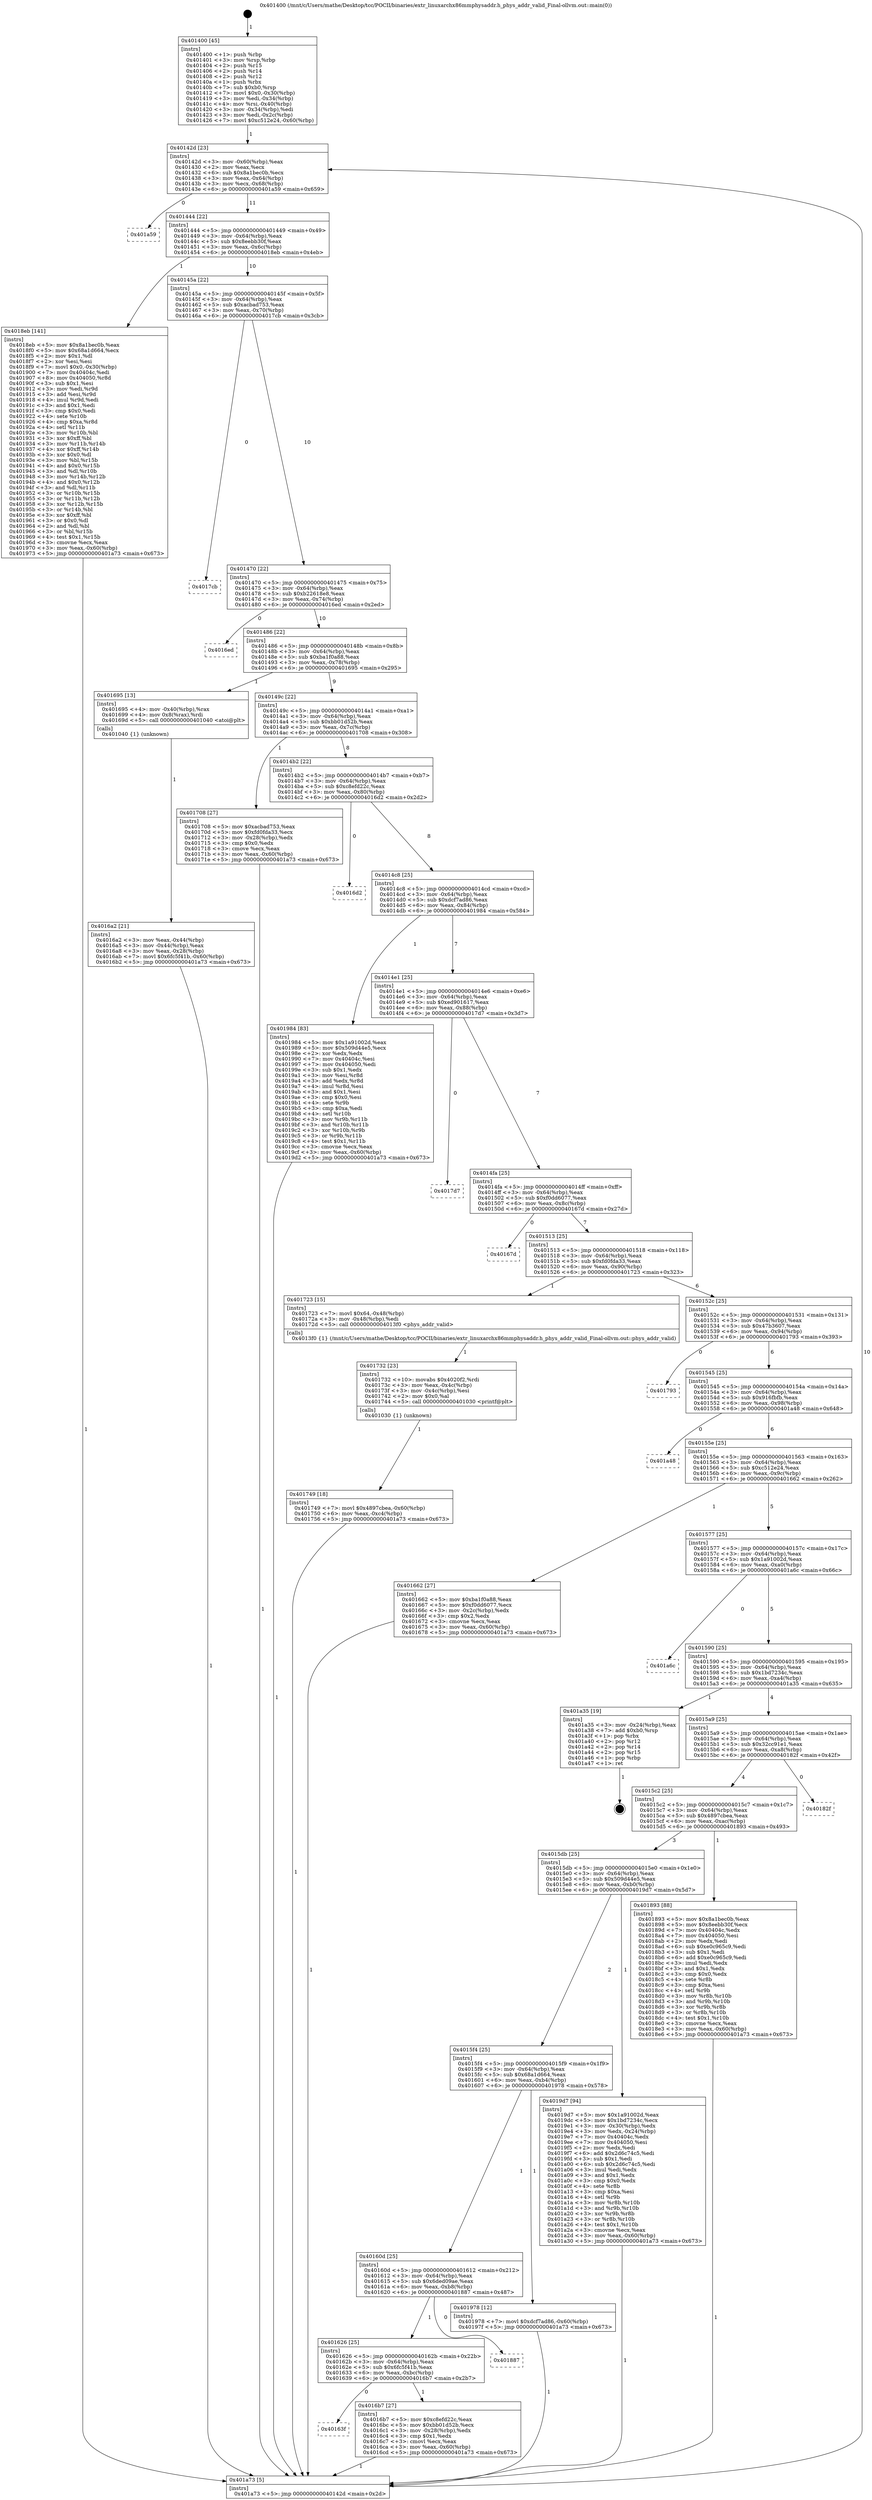 digraph "0x401400" {
  label = "0x401400 (/mnt/c/Users/mathe/Desktop/tcc/POCII/binaries/extr_linuxarchx86mmphysaddr.h_phys_addr_valid_Final-ollvm.out::main(0))"
  labelloc = "t"
  node[shape=record]

  Entry [label="",width=0.3,height=0.3,shape=circle,fillcolor=black,style=filled]
  "0x40142d" [label="{
     0x40142d [23]\l
     | [instrs]\l
     &nbsp;&nbsp;0x40142d \<+3\>: mov -0x60(%rbp),%eax\l
     &nbsp;&nbsp;0x401430 \<+2\>: mov %eax,%ecx\l
     &nbsp;&nbsp;0x401432 \<+6\>: sub $0x8a1bec0b,%ecx\l
     &nbsp;&nbsp;0x401438 \<+3\>: mov %eax,-0x64(%rbp)\l
     &nbsp;&nbsp;0x40143b \<+3\>: mov %ecx,-0x68(%rbp)\l
     &nbsp;&nbsp;0x40143e \<+6\>: je 0000000000401a59 \<main+0x659\>\l
  }"]
  "0x401a59" [label="{
     0x401a59\l
  }", style=dashed]
  "0x401444" [label="{
     0x401444 [22]\l
     | [instrs]\l
     &nbsp;&nbsp;0x401444 \<+5\>: jmp 0000000000401449 \<main+0x49\>\l
     &nbsp;&nbsp;0x401449 \<+3\>: mov -0x64(%rbp),%eax\l
     &nbsp;&nbsp;0x40144c \<+5\>: sub $0x8eebb30f,%eax\l
     &nbsp;&nbsp;0x401451 \<+3\>: mov %eax,-0x6c(%rbp)\l
     &nbsp;&nbsp;0x401454 \<+6\>: je 00000000004018eb \<main+0x4eb\>\l
  }"]
  Exit [label="",width=0.3,height=0.3,shape=circle,fillcolor=black,style=filled,peripheries=2]
  "0x4018eb" [label="{
     0x4018eb [141]\l
     | [instrs]\l
     &nbsp;&nbsp;0x4018eb \<+5\>: mov $0x8a1bec0b,%eax\l
     &nbsp;&nbsp;0x4018f0 \<+5\>: mov $0x68a1d664,%ecx\l
     &nbsp;&nbsp;0x4018f5 \<+2\>: mov $0x1,%dl\l
     &nbsp;&nbsp;0x4018f7 \<+2\>: xor %esi,%esi\l
     &nbsp;&nbsp;0x4018f9 \<+7\>: movl $0x0,-0x30(%rbp)\l
     &nbsp;&nbsp;0x401900 \<+7\>: mov 0x40404c,%edi\l
     &nbsp;&nbsp;0x401907 \<+8\>: mov 0x404050,%r8d\l
     &nbsp;&nbsp;0x40190f \<+3\>: sub $0x1,%esi\l
     &nbsp;&nbsp;0x401912 \<+3\>: mov %edi,%r9d\l
     &nbsp;&nbsp;0x401915 \<+3\>: add %esi,%r9d\l
     &nbsp;&nbsp;0x401918 \<+4\>: imul %r9d,%edi\l
     &nbsp;&nbsp;0x40191c \<+3\>: and $0x1,%edi\l
     &nbsp;&nbsp;0x40191f \<+3\>: cmp $0x0,%edi\l
     &nbsp;&nbsp;0x401922 \<+4\>: sete %r10b\l
     &nbsp;&nbsp;0x401926 \<+4\>: cmp $0xa,%r8d\l
     &nbsp;&nbsp;0x40192a \<+4\>: setl %r11b\l
     &nbsp;&nbsp;0x40192e \<+3\>: mov %r10b,%bl\l
     &nbsp;&nbsp;0x401931 \<+3\>: xor $0xff,%bl\l
     &nbsp;&nbsp;0x401934 \<+3\>: mov %r11b,%r14b\l
     &nbsp;&nbsp;0x401937 \<+4\>: xor $0xff,%r14b\l
     &nbsp;&nbsp;0x40193b \<+3\>: xor $0x0,%dl\l
     &nbsp;&nbsp;0x40193e \<+3\>: mov %bl,%r15b\l
     &nbsp;&nbsp;0x401941 \<+4\>: and $0x0,%r15b\l
     &nbsp;&nbsp;0x401945 \<+3\>: and %dl,%r10b\l
     &nbsp;&nbsp;0x401948 \<+3\>: mov %r14b,%r12b\l
     &nbsp;&nbsp;0x40194b \<+4\>: and $0x0,%r12b\l
     &nbsp;&nbsp;0x40194f \<+3\>: and %dl,%r11b\l
     &nbsp;&nbsp;0x401952 \<+3\>: or %r10b,%r15b\l
     &nbsp;&nbsp;0x401955 \<+3\>: or %r11b,%r12b\l
     &nbsp;&nbsp;0x401958 \<+3\>: xor %r12b,%r15b\l
     &nbsp;&nbsp;0x40195b \<+3\>: or %r14b,%bl\l
     &nbsp;&nbsp;0x40195e \<+3\>: xor $0xff,%bl\l
     &nbsp;&nbsp;0x401961 \<+3\>: or $0x0,%dl\l
     &nbsp;&nbsp;0x401964 \<+2\>: and %dl,%bl\l
     &nbsp;&nbsp;0x401966 \<+3\>: or %bl,%r15b\l
     &nbsp;&nbsp;0x401969 \<+4\>: test $0x1,%r15b\l
     &nbsp;&nbsp;0x40196d \<+3\>: cmovne %ecx,%eax\l
     &nbsp;&nbsp;0x401970 \<+3\>: mov %eax,-0x60(%rbp)\l
     &nbsp;&nbsp;0x401973 \<+5\>: jmp 0000000000401a73 \<main+0x673\>\l
  }"]
  "0x40145a" [label="{
     0x40145a [22]\l
     | [instrs]\l
     &nbsp;&nbsp;0x40145a \<+5\>: jmp 000000000040145f \<main+0x5f\>\l
     &nbsp;&nbsp;0x40145f \<+3\>: mov -0x64(%rbp),%eax\l
     &nbsp;&nbsp;0x401462 \<+5\>: sub $0xacbad753,%eax\l
     &nbsp;&nbsp;0x401467 \<+3\>: mov %eax,-0x70(%rbp)\l
     &nbsp;&nbsp;0x40146a \<+6\>: je 00000000004017cb \<main+0x3cb\>\l
  }"]
  "0x401749" [label="{
     0x401749 [18]\l
     | [instrs]\l
     &nbsp;&nbsp;0x401749 \<+7\>: movl $0x4897cbea,-0x60(%rbp)\l
     &nbsp;&nbsp;0x401750 \<+6\>: mov %eax,-0xc4(%rbp)\l
     &nbsp;&nbsp;0x401756 \<+5\>: jmp 0000000000401a73 \<main+0x673\>\l
  }"]
  "0x4017cb" [label="{
     0x4017cb\l
  }", style=dashed]
  "0x401470" [label="{
     0x401470 [22]\l
     | [instrs]\l
     &nbsp;&nbsp;0x401470 \<+5\>: jmp 0000000000401475 \<main+0x75\>\l
     &nbsp;&nbsp;0x401475 \<+3\>: mov -0x64(%rbp),%eax\l
     &nbsp;&nbsp;0x401478 \<+5\>: sub $0xb22618e8,%eax\l
     &nbsp;&nbsp;0x40147d \<+3\>: mov %eax,-0x74(%rbp)\l
     &nbsp;&nbsp;0x401480 \<+6\>: je 00000000004016ed \<main+0x2ed\>\l
  }"]
  "0x401732" [label="{
     0x401732 [23]\l
     | [instrs]\l
     &nbsp;&nbsp;0x401732 \<+10\>: movabs $0x4020f2,%rdi\l
     &nbsp;&nbsp;0x40173c \<+3\>: mov %eax,-0x4c(%rbp)\l
     &nbsp;&nbsp;0x40173f \<+3\>: mov -0x4c(%rbp),%esi\l
     &nbsp;&nbsp;0x401742 \<+2\>: mov $0x0,%al\l
     &nbsp;&nbsp;0x401744 \<+5\>: call 0000000000401030 \<printf@plt\>\l
     | [calls]\l
     &nbsp;&nbsp;0x401030 \{1\} (unknown)\l
  }"]
  "0x4016ed" [label="{
     0x4016ed\l
  }", style=dashed]
  "0x401486" [label="{
     0x401486 [22]\l
     | [instrs]\l
     &nbsp;&nbsp;0x401486 \<+5\>: jmp 000000000040148b \<main+0x8b\>\l
     &nbsp;&nbsp;0x40148b \<+3\>: mov -0x64(%rbp),%eax\l
     &nbsp;&nbsp;0x40148e \<+5\>: sub $0xba1f0a88,%eax\l
     &nbsp;&nbsp;0x401493 \<+3\>: mov %eax,-0x78(%rbp)\l
     &nbsp;&nbsp;0x401496 \<+6\>: je 0000000000401695 \<main+0x295\>\l
  }"]
  "0x40163f" [label="{
     0x40163f\l
  }", style=dashed]
  "0x401695" [label="{
     0x401695 [13]\l
     | [instrs]\l
     &nbsp;&nbsp;0x401695 \<+4\>: mov -0x40(%rbp),%rax\l
     &nbsp;&nbsp;0x401699 \<+4\>: mov 0x8(%rax),%rdi\l
     &nbsp;&nbsp;0x40169d \<+5\>: call 0000000000401040 \<atoi@plt\>\l
     | [calls]\l
     &nbsp;&nbsp;0x401040 \{1\} (unknown)\l
  }"]
  "0x40149c" [label="{
     0x40149c [22]\l
     | [instrs]\l
     &nbsp;&nbsp;0x40149c \<+5\>: jmp 00000000004014a1 \<main+0xa1\>\l
     &nbsp;&nbsp;0x4014a1 \<+3\>: mov -0x64(%rbp),%eax\l
     &nbsp;&nbsp;0x4014a4 \<+5\>: sub $0xbb01d52b,%eax\l
     &nbsp;&nbsp;0x4014a9 \<+3\>: mov %eax,-0x7c(%rbp)\l
     &nbsp;&nbsp;0x4014ac \<+6\>: je 0000000000401708 \<main+0x308\>\l
  }"]
  "0x4016b7" [label="{
     0x4016b7 [27]\l
     | [instrs]\l
     &nbsp;&nbsp;0x4016b7 \<+5\>: mov $0xc8efd22c,%eax\l
     &nbsp;&nbsp;0x4016bc \<+5\>: mov $0xbb01d52b,%ecx\l
     &nbsp;&nbsp;0x4016c1 \<+3\>: mov -0x28(%rbp),%edx\l
     &nbsp;&nbsp;0x4016c4 \<+3\>: cmp $0x1,%edx\l
     &nbsp;&nbsp;0x4016c7 \<+3\>: cmovl %ecx,%eax\l
     &nbsp;&nbsp;0x4016ca \<+3\>: mov %eax,-0x60(%rbp)\l
     &nbsp;&nbsp;0x4016cd \<+5\>: jmp 0000000000401a73 \<main+0x673\>\l
  }"]
  "0x401708" [label="{
     0x401708 [27]\l
     | [instrs]\l
     &nbsp;&nbsp;0x401708 \<+5\>: mov $0xacbad753,%eax\l
     &nbsp;&nbsp;0x40170d \<+5\>: mov $0xfd0fda33,%ecx\l
     &nbsp;&nbsp;0x401712 \<+3\>: mov -0x28(%rbp),%edx\l
     &nbsp;&nbsp;0x401715 \<+3\>: cmp $0x0,%edx\l
     &nbsp;&nbsp;0x401718 \<+3\>: cmove %ecx,%eax\l
     &nbsp;&nbsp;0x40171b \<+3\>: mov %eax,-0x60(%rbp)\l
     &nbsp;&nbsp;0x40171e \<+5\>: jmp 0000000000401a73 \<main+0x673\>\l
  }"]
  "0x4014b2" [label="{
     0x4014b2 [22]\l
     | [instrs]\l
     &nbsp;&nbsp;0x4014b2 \<+5\>: jmp 00000000004014b7 \<main+0xb7\>\l
     &nbsp;&nbsp;0x4014b7 \<+3\>: mov -0x64(%rbp),%eax\l
     &nbsp;&nbsp;0x4014ba \<+5\>: sub $0xc8efd22c,%eax\l
     &nbsp;&nbsp;0x4014bf \<+3\>: mov %eax,-0x80(%rbp)\l
     &nbsp;&nbsp;0x4014c2 \<+6\>: je 00000000004016d2 \<main+0x2d2\>\l
  }"]
  "0x401626" [label="{
     0x401626 [25]\l
     | [instrs]\l
     &nbsp;&nbsp;0x401626 \<+5\>: jmp 000000000040162b \<main+0x22b\>\l
     &nbsp;&nbsp;0x40162b \<+3\>: mov -0x64(%rbp),%eax\l
     &nbsp;&nbsp;0x40162e \<+5\>: sub $0x6fc5f41b,%eax\l
     &nbsp;&nbsp;0x401633 \<+6\>: mov %eax,-0xbc(%rbp)\l
     &nbsp;&nbsp;0x401639 \<+6\>: je 00000000004016b7 \<main+0x2b7\>\l
  }"]
  "0x4016d2" [label="{
     0x4016d2\l
  }", style=dashed]
  "0x4014c8" [label="{
     0x4014c8 [25]\l
     | [instrs]\l
     &nbsp;&nbsp;0x4014c8 \<+5\>: jmp 00000000004014cd \<main+0xcd\>\l
     &nbsp;&nbsp;0x4014cd \<+3\>: mov -0x64(%rbp),%eax\l
     &nbsp;&nbsp;0x4014d0 \<+5\>: sub $0xdcf7ad86,%eax\l
     &nbsp;&nbsp;0x4014d5 \<+6\>: mov %eax,-0x84(%rbp)\l
     &nbsp;&nbsp;0x4014db \<+6\>: je 0000000000401984 \<main+0x584\>\l
  }"]
  "0x401887" [label="{
     0x401887\l
  }", style=dashed]
  "0x401984" [label="{
     0x401984 [83]\l
     | [instrs]\l
     &nbsp;&nbsp;0x401984 \<+5\>: mov $0x1a91002d,%eax\l
     &nbsp;&nbsp;0x401989 \<+5\>: mov $0x509d44e5,%ecx\l
     &nbsp;&nbsp;0x40198e \<+2\>: xor %edx,%edx\l
     &nbsp;&nbsp;0x401990 \<+7\>: mov 0x40404c,%esi\l
     &nbsp;&nbsp;0x401997 \<+7\>: mov 0x404050,%edi\l
     &nbsp;&nbsp;0x40199e \<+3\>: sub $0x1,%edx\l
     &nbsp;&nbsp;0x4019a1 \<+3\>: mov %esi,%r8d\l
     &nbsp;&nbsp;0x4019a4 \<+3\>: add %edx,%r8d\l
     &nbsp;&nbsp;0x4019a7 \<+4\>: imul %r8d,%esi\l
     &nbsp;&nbsp;0x4019ab \<+3\>: and $0x1,%esi\l
     &nbsp;&nbsp;0x4019ae \<+3\>: cmp $0x0,%esi\l
     &nbsp;&nbsp;0x4019b1 \<+4\>: sete %r9b\l
     &nbsp;&nbsp;0x4019b5 \<+3\>: cmp $0xa,%edi\l
     &nbsp;&nbsp;0x4019b8 \<+4\>: setl %r10b\l
     &nbsp;&nbsp;0x4019bc \<+3\>: mov %r9b,%r11b\l
     &nbsp;&nbsp;0x4019bf \<+3\>: and %r10b,%r11b\l
     &nbsp;&nbsp;0x4019c2 \<+3\>: xor %r10b,%r9b\l
     &nbsp;&nbsp;0x4019c5 \<+3\>: or %r9b,%r11b\l
     &nbsp;&nbsp;0x4019c8 \<+4\>: test $0x1,%r11b\l
     &nbsp;&nbsp;0x4019cc \<+3\>: cmovne %ecx,%eax\l
     &nbsp;&nbsp;0x4019cf \<+3\>: mov %eax,-0x60(%rbp)\l
     &nbsp;&nbsp;0x4019d2 \<+5\>: jmp 0000000000401a73 \<main+0x673\>\l
  }"]
  "0x4014e1" [label="{
     0x4014e1 [25]\l
     | [instrs]\l
     &nbsp;&nbsp;0x4014e1 \<+5\>: jmp 00000000004014e6 \<main+0xe6\>\l
     &nbsp;&nbsp;0x4014e6 \<+3\>: mov -0x64(%rbp),%eax\l
     &nbsp;&nbsp;0x4014e9 \<+5\>: sub $0xed901617,%eax\l
     &nbsp;&nbsp;0x4014ee \<+6\>: mov %eax,-0x88(%rbp)\l
     &nbsp;&nbsp;0x4014f4 \<+6\>: je 00000000004017d7 \<main+0x3d7\>\l
  }"]
  "0x40160d" [label="{
     0x40160d [25]\l
     | [instrs]\l
     &nbsp;&nbsp;0x40160d \<+5\>: jmp 0000000000401612 \<main+0x212\>\l
     &nbsp;&nbsp;0x401612 \<+3\>: mov -0x64(%rbp),%eax\l
     &nbsp;&nbsp;0x401615 \<+5\>: sub $0x6ded09ae,%eax\l
     &nbsp;&nbsp;0x40161a \<+6\>: mov %eax,-0xb8(%rbp)\l
     &nbsp;&nbsp;0x401620 \<+6\>: je 0000000000401887 \<main+0x487\>\l
  }"]
  "0x4017d7" [label="{
     0x4017d7\l
  }", style=dashed]
  "0x4014fa" [label="{
     0x4014fa [25]\l
     | [instrs]\l
     &nbsp;&nbsp;0x4014fa \<+5\>: jmp 00000000004014ff \<main+0xff\>\l
     &nbsp;&nbsp;0x4014ff \<+3\>: mov -0x64(%rbp),%eax\l
     &nbsp;&nbsp;0x401502 \<+5\>: sub $0xf0dd6077,%eax\l
     &nbsp;&nbsp;0x401507 \<+6\>: mov %eax,-0x8c(%rbp)\l
     &nbsp;&nbsp;0x40150d \<+6\>: je 000000000040167d \<main+0x27d\>\l
  }"]
  "0x401978" [label="{
     0x401978 [12]\l
     | [instrs]\l
     &nbsp;&nbsp;0x401978 \<+7\>: movl $0xdcf7ad86,-0x60(%rbp)\l
     &nbsp;&nbsp;0x40197f \<+5\>: jmp 0000000000401a73 \<main+0x673\>\l
  }"]
  "0x40167d" [label="{
     0x40167d\l
  }", style=dashed]
  "0x401513" [label="{
     0x401513 [25]\l
     | [instrs]\l
     &nbsp;&nbsp;0x401513 \<+5\>: jmp 0000000000401518 \<main+0x118\>\l
     &nbsp;&nbsp;0x401518 \<+3\>: mov -0x64(%rbp),%eax\l
     &nbsp;&nbsp;0x40151b \<+5\>: sub $0xfd0fda33,%eax\l
     &nbsp;&nbsp;0x401520 \<+6\>: mov %eax,-0x90(%rbp)\l
     &nbsp;&nbsp;0x401526 \<+6\>: je 0000000000401723 \<main+0x323\>\l
  }"]
  "0x4015f4" [label="{
     0x4015f4 [25]\l
     | [instrs]\l
     &nbsp;&nbsp;0x4015f4 \<+5\>: jmp 00000000004015f9 \<main+0x1f9\>\l
     &nbsp;&nbsp;0x4015f9 \<+3\>: mov -0x64(%rbp),%eax\l
     &nbsp;&nbsp;0x4015fc \<+5\>: sub $0x68a1d664,%eax\l
     &nbsp;&nbsp;0x401601 \<+6\>: mov %eax,-0xb4(%rbp)\l
     &nbsp;&nbsp;0x401607 \<+6\>: je 0000000000401978 \<main+0x578\>\l
  }"]
  "0x401723" [label="{
     0x401723 [15]\l
     | [instrs]\l
     &nbsp;&nbsp;0x401723 \<+7\>: movl $0x64,-0x48(%rbp)\l
     &nbsp;&nbsp;0x40172a \<+3\>: mov -0x48(%rbp),%edi\l
     &nbsp;&nbsp;0x40172d \<+5\>: call 00000000004013f0 \<phys_addr_valid\>\l
     | [calls]\l
     &nbsp;&nbsp;0x4013f0 \{1\} (/mnt/c/Users/mathe/Desktop/tcc/POCII/binaries/extr_linuxarchx86mmphysaddr.h_phys_addr_valid_Final-ollvm.out::phys_addr_valid)\l
  }"]
  "0x40152c" [label="{
     0x40152c [25]\l
     | [instrs]\l
     &nbsp;&nbsp;0x40152c \<+5\>: jmp 0000000000401531 \<main+0x131\>\l
     &nbsp;&nbsp;0x401531 \<+3\>: mov -0x64(%rbp),%eax\l
     &nbsp;&nbsp;0x401534 \<+5\>: sub $0x47b3607,%eax\l
     &nbsp;&nbsp;0x401539 \<+6\>: mov %eax,-0x94(%rbp)\l
     &nbsp;&nbsp;0x40153f \<+6\>: je 0000000000401793 \<main+0x393\>\l
  }"]
  "0x4019d7" [label="{
     0x4019d7 [94]\l
     | [instrs]\l
     &nbsp;&nbsp;0x4019d7 \<+5\>: mov $0x1a91002d,%eax\l
     &nbsp;&nbsp;0x4019dc \<+5\>: mov $0x1bd7234c,%ecx\l
     &nbsp;&nbsp;0x4019e1 \<+3\>: mov -0x30(%rbp),%edx\l
     &nbsp;&nbsp;0x4019e4 \<+3\>: mov %edx,-0x24(%rbp)\l
     &nbsp;&nbsp;0x4019e7 \<+7\>: mov 0x40404c,%edx\l
     &nbsp;&nbsp;0x4019ee \<+7\>: mov 0x404050,%esi\l
     &nbsp;&nbsp;0x4019f5 \<+2\>: mov %edx,%edi\l
     &nbsp;&nbsp;0x4019f7 \<+6\>: add $0x2d6c74c5,%edi\l
     &nbsp;&nbsp;0x4019fd \<+3\>: sub $0x1,%edi\l
     &nbsp;&nbsp;0x401a00 \<+6\>: sub $0x2d6c74c5,%edi\l
     &nbsp;&nbsp;0x401a06 \<+3\>: imul %edi,%edx\l
     &nbsp;&nbsp;0x401a09 \<+3\>: and $0x1,%edx\l
     &nbsp;&nbsp;0x401a0c \<+3\>: cmp $0x0,%edx\l
     &nbsp;&nbsp;0x401a0f \<+4\>: sete %r8b\l
     &nbsp;&nbsp;0x401a13 \<+3\>: cmp $0xa,%esi\l
     &nbsp;&nbsp;0x401a16 \<+4\>: setl %r9b\l
     &nbsp;&nbsp;0x401a1a \<+3\>: mov %r8b,%r10b\l
     &nbsp;&nbsp;0x401a1d \<+3\>: and %r9b,%r10b\l
     &nbsp;&nbsp;0x401a20 \<+3\>: xor %r9b,%r8b\l
     &nbsp;&nbsp;0x401a23 \<+3\>: or %r8b,%r10b\l
     &nbsp;&nbsp;0x401a26 \<+4\>: test $0x1,%r10b\l
     &nbsp;&nbsp;0x401a2a \<+3\>: cmovne %ecx,%eax\l
     &nbsp;&nbsp;0x401a2d \<+3\>: mov %eax,-0x60(%rbp)\l
     &nbsp;&nbsp;0x401a30 \<+5\>: jmp 0000000000401a73 \<main+0x673\>\l
  }"]
  "0x401793" [label="{
     0x401793\l
  }", style=dashed]
  "0x401545" [label="{
     0x401545 [25]\l
     | [instrs]\l
     &nbsp;&nbsp;0x401545 \<+5\>: jmp 000000000040154a \<main+0x14a\>\l
     &nbsp;&nbsp;0x40154a \<+3\>: mov -0x64(%rbp),%eax\l
     &nbsp;&nbsp;0x40154d \<+5\>: sub $0x916fbfb,%eax\l
     &nbsp;&nbsp;0x401552 \<+6\>: mov %eax,-0x98(%rbp)\l
     &nbsp;&nbsp;0x401558 \<+6\>: je 0000000000401a48 \<main+0x648\>\l
  }"]
  "0x4015db" [label="{
     0x4015db [25]\l
     | [instrs]\l
     &nbsp;&nbsp;0x4015db \<+5\>: jmp 00000000004015e0 \<main+0x1e0\>\l
     &nbsp;&nbsp;0x4015e0 \<+3\>: mov -0x64(%rbp),%eax\l
     &nbsp;&nbsp;0x4015e3 \<+5\>: sub $0x509d44e5,%eax\l
     &nbsp;&nbsp;0x4015e8 \<+6\>: mov %eax,-0xb0(%rbp)\l
     &nbsp;&nbsp;0x4015ee \<+6\>: je 00000000004019d7 \<main+0x5d7\>\l
  }"]
  "0x401a48" [label="{
     0x401a48\l
  }", style=dashed]
  "0x40155e" [label="{
     0x40155e [25]\l
     | [instrs]\l
     &nbsp;&nbsp;0x40155e \<+5\>: jmp 0000000000401563 \<main+0x163\>\l
     &nbsp;&nbsp;0x401563 \<+3\>: mov -0x64(%rbp),%eax\l
     &nbsp;&nbsp;0x401566 \<+5\>: sub $0xc512e24,%eax\l
     &nbsp;&nbsp;0x40156b \<+6\>: mov %eax,-0x9c(%rbp)\l
     &nbsp;&nbsp;0x401571 \<+6\>: je 0000000000401662 \<main+0x262\>\l
  }"]
  "0x401893" [label="{
     0x401893 [88]\l
     | [instrs]\l
     &nbsp;&nbsp;0x401893 \<+5\>: mov $0x8a1bec0b,%eax\l
     &nbsp;&nbsp;0x401898 \<+5\>: mov $0x8eebb30f,%ecx\l
     &nbsp;&nbsp;0x40189d \<+7\>: mov 0x40404c,%edx\l
     &nbsp;&nbsp;0x4018a4 \<+7\>: mov 0x404050,%esi\l
     &nbsp;&nbsp;0x4018ab \<+2\>: mov %edx,%edi\l
     &nbsp;&nbsp;0x4018ad \<+6\>: sub $0xe0c965c9,%edi\l
     &nbsp;&nbsp;0x4018b3 \<+3\>: sub $0x1,%edi\l
     &nbsp;&nbsp;0x4018b6 \<+6\>: add $0xe0c965c9,%edi\l
     &nbsp;&nbsp;0x4018bc \<+3\>: imul %edi,%edx\l
     &nbsp;&nbsp;0x4018bf \<+3\>: and $0x1,%edx\l
     &nbsp;&nbsp;0x4018c2 \<+3\>: cmp $0x0,%edx\l
     &nbsp;&nbsp;0x4018c5 \<+4\>: sete %r8b\l
     &nbsp;&nbsp;0x4018c9 \<+3\>: cmp $0xa,%esi\l
     &nbsp;&nbsp;0x4018cc \<+4\>: setl %r9b\l
     &nbsp;&nbsp;0x4018d0 \<+3\>: mov %r8b,%r10b\l
     &nbsp;&nbsp;0x4018d3 \<+3\>: and %r9b,%r10b\l
     &nbsp;&nbsp;0x4018d6 \<+3\>: xor %r9b,%r8b\l
     &nbsp;&nbsp;0x4018d9 \<+3\>: or %r8b,%r10b\l
     &nbsp;&nbsp;0x4018dc \<+4\>: test $0x1,%r10b\l
     &nbsp;&nbsp;0x4018e0 \<+3\>: cmovne %ecx,%eax\l
     &nbsp;&nbsp;0x4018e3 \<+3\>: mov %eax,-0x60(%rbp)\l
     &nbsp;&nbsp;0x4018e6 \<+5\>: jmp 0000000000401a73 \<main+0x673\>\l
  }"]
  "0x401662" [label="{
     0x401662 [27]\l
     | [instrs]\l
     &nbsp;&nbsp;0x401662 \<+5\>: mov $0xba1f0a88,%eax\l
     &nbsp;&nbsp;0x401667 \<+5\>: mov $0xf0dd6077,%ecx\l
     &nbsp;&nbsp;0x40166c \<+3\>: mov -0x2c(%rbp),%edx\l
     &nbsp;&nbsp;0x40166f \<+3\>: cmp $0x2,%edx\l
     &nbsp;&nbsp;0x401672 \<+3\>: cmovne %ecx,%eax\l
     &nbsp;&nbsp;0x401675 \<+3\>: mov %eax,-0x60(%rbp)\l
     &nbsp;&nbsp;0x401678 \<+5\>: jmp 0000000000401a73 \<main+0x673\>\l
  }"]
  "0x401577" [label="{
     0x401577 [25]\l
     | [instrs]\l
     &nbsp;&nbsp;0x401577 \<+5\>: jmp 000000000040157c \<main+0x17c\>\l
     &nbsp;&nbsp;0x40157c \<+3\>: mov -0x64(%rbp),%eax\l
     &nbsp;&nbsp;0x40157f \<+5\>: sub $0x1a91002d,%eax\l
     &nbsp;&nbsp;0x401584 \<+6\>: mov %eax,-0xa0(%rbp)\l
     &nbsp;&nbsp;0x40158a \<+6\>: je 0000000000401a6c \<main+0x66c\>\l
  }"]
  "0x401a73" [label="{
     0x401a73 [5]\l
     | [instrs]\l
     &nbsp;&nbsp;0x401a73 \<+5\>: jmp 000000000040142d \<main+0x2d\>\l
  }"]
  "0x401400" [label="{
     0x401400 [45]\l
     | [instrs]\l
     &nbsp;&nbsp;0x401400 \<+1\>: push %rbp\l
     &nbsp;&nbsp;0x401401 \<+3\>: mov %rsp,%rbp\l
     &nbsp;&nbsp;0x401404 \<+2\>: push %r15\l
     &nbsp;&nbsp;0x401406 \<+2\>: push %r14\l
     &nbsp;&nbsp;0x401408 \<+2\>: push %r12\l
     &nbsp;&nbsp;0x40140a \<+1\>: push %rbx\l
     &nbsp;&nbsp;0x40140b \<+7\>: sub $0xb0,%rsp\l
     &nbsp;&nbsp;0x401412 \<+7\>: movl $0x0,-0x30(%rbp)\l
     &nbsp;&nbsp;0x401419 \<+3\>: mov %edi,-0x34(%rbp)\l
     &nbsp;&nbsp;0x40141c \<+4\>: mov %rsi,-0x40(%rbp)\l
     &nbsp;&nbsp;0x401420 \<+3\>: mov -0x34(%rbp),%edi\l
     &nbsp;&nbsp;0x401423 \<+3\>: mov %edi,-0x2c(%rbp)\l
     &nbsp;&nbsp;0x401426 \<+7\>: movl $0xc512e24,-0x60(%rbp)\l
  }"]
  "0x4016a2" [label="{
     0x4016a2 [21]\l
     | [instrs]\l
     &nbsp;&nbsp;0x4016a2 \<+3\>: mov %eax,-0x44(%rbp)\l
     &nbsp;&nbsp;0x4016a5 \<+3\>: mov -0x44(%rbp),%eax\l
     &nbsp;&nbsp;0x4016a8 \<+3\>: mov %eax,-0x28(%rbp)\l
     &nbsp;&nbsp;0x4016ab \<+7\>: movl $0x6fc5f41b,-0x60(%rbp)\l
     &nbsp;&nbsp;0x4016b2 \<+5\>: jmp 0000000000401a73 \<main+0x673\>\l
  }"]
  "0x4015c2" [label="{
     0x4015c2 [25]\l
     | [instrs]\l
     &nbsp;&nbsp;0x4015c2 \<+5\>: jmp 00000000004015c7 \<main+0x1c7\>\l
     &nbsp;&nbsp;0x4015c7 \<+3\>: mov -0x64(%rbp),%eax\l
     &nbsp;&nbsp;0x4015ca \<+5\>: sub $0x4897cbea,%eax\l
     &nbsp;&nbsp;0x4015cf \<+6\>: mov %eax,-0xac(%rbp)\l
     &nbsp;&nbsp;0x4015d5 \<+6\>: je 0000000000401893 \<main+0x493\>\l
  }"]
  "0x401a6c" [label="{
     0x401a6c\l
  }", style=dashed]
  "0x401590" [label="{
     0x401590 [25]\l
     | [instrs]\l
     &nbsp;&nbsp;0x401590 \<+5\>: jmp 0000000000401595 \<main+0x195\>\l
     &nbsp;&nbsp;0x401595 \<+3\>: mov -0x64(%rbp),%eax\l
     &nbsp;&nbsp;0x401598 \<+5\>: sub $0x1bd7234c,%eax\l
     &nbsp;&nbsp;0x40159d \<+6\>: mov %eax,-0xa4(%rbp)\l
     &nbsp;&nbsp;0x4015a3 \<+6\>: je 0000000000401a35 \<main+0x635\>\l
  }"]
  "0x40182f" [label="{
     0x40182f\l
  }", style=dashed]
  "0x401a35" [label="{
     0x401a35 [19]\l
     | [instrs]\l
     &nbsp;&nbsp;0x401a35 \<+3\>: mov -0x24(%rbp),%eax\l
     &nbsp;&nbsp;0x401a38 \<+7\>: add $0xb0,%rsp\l
     &nbsp;&nbsp;0x401a3f \<+1\>: pop %rbx\l
     &nbsp;&nbsp;0x401a40 \<+2\>: pop %r12\l
     &nbsp;&nbsp;0x401a42 \<+2\>: pop %r14\l
     &nbsp;&nbsp;0x401a44 \<+2\>: pop %r15\l
     &nbsp;&nbsp;0x401a46 \<+1\>: pop %rbp\l
     &nbsp;&nbsp;0x401a47 \<+1\>: ret\l
  }"]
  "0x4015a9" [label="{
     0x4015a9 [25]\l
     | [instrs]\l
     &nbsp;&nbsp;0x4015a9 \<+5\>: jmp 00000000004015ae \<main+0x1ae\>\l
     &nbsp;&nbsp;0x4015ae \<+3\>: mov -0x64(%rbp),%eax\l
     &nbsp;&nbsp;0x4015b1 \<+5\>: sub $0x32cc91e1,%eax\l
     &nbsp;&nbsp;0x4015b6 \<+6\>: mov %eax,-0xa8(%rbp)\l
     &nbsp;&nbsp;0x4015bc \<+6\>: je 000000000040182f \<main+0x42f\>\l
  }"]
  Entry -> "0x401400" [label=" 1"]
  "0x40142d" -> "0x401a59" [label=" 0"]
  "0x40142d" -> "0x401444" [label=" 11"]
  "0x401a35" -> Exit [label=" 1"]
  "0x401444" -> "0x4018eb" [label=" 1"]
  "0x401444" -> "0x40145a" [label=" 10"]
  "0x4019d7" -> "0x401a73" [label=" 1"]
  "0x40145a" -> "0x4017cb" [label=" 0"]
  "0x40145a" -> "0x401470" [label=" 10"]
  "0x401984" -> "0x401a73" [label=" 1"]
  "0x401470" -> "0x4016ed" [label=" 0"]
  "0x401470" -> "0x401486" [label=" 10"]
  "0x401978" -> "0x401a73" [label=" 1"]
  "0x401486" -> "0x401695" [label=" 1"]
  "0x401486" -> "0x40149c" [label=" 9"]
  "0x4018eb" -> "0x401a73" [label=" 1"]
  "0x40149c" -> "0x401708" [label=" 1"]
  "0x40149c" -> "0x4014b2" [label=" 8"]
  "0x401893" -> "0x401a73" [label=" 1"]
  "0x4014b2" -> "0x4016d2" [label=" 0"]
  "0x4014b2" -> "0x4014c8" [label=" 8"]
  "0x401732" -> "0x401749" [label=" 1"]
  "0x4014c8" -> "0x401984" [label=" 1"]
  "0x4014c8" -> "0x4014e1" [label=" 7"]
  "0x401723" -> "0x401732" [label=" 1"]
  "0x4014e1" -> "0x4017d7" [label=" 0"]
  "0x4014e1" -> "0x4014fa" [label=" 7"]
  "0x4016b7" -> "0x401a73" [label=" 1"]
  "0x4014fa" -> "0x40167d" [label=" 0"]
  "0x4014fa" -> "0x401513" [label=" 7"]
  "0x401626" -> "0x40163f" [label=" 0"]
  "0x401513" -> "0x401723" [label=" 1"]
  "0x401513" -> "0x40152c" [label=" 6"]
  "0x401749" -> "0x401a73" [label=" 1"]
  "0x40152c" -> "0x401793" [label=" 0"]
  "0x40152c" -> "0x401545" [label=" 6"]
  "0x40160d" -> "0x401626" [label=" 1"]
  "0x401545" -> "0x401a48" [label=" 0"]
  "0x401545" -> "0x40155e" [label=" 6"]
  "0x401708" -> "0x401a73" [label=" 1"]
  "0x40155e" -> "0x401662" [label=" 1"]
  "0x40155e" -> "0x401577" [label=" 5"]
  "0x401662" -> "0x401a73" [label=" 1"]
  "0x401400" -> "0x40142d" [label=" 1"]
  "0x401a73" -> "0x40142d" [label=" 10"]
  "0x401695" -> "0x4016a2" [label=" 1"]
  "0x4016a2" -> "0x401a73" [label=" 1"]
  "0x4015f4" -> "0x40160d" [label=" 1"]
  "0x401577" -> "0x401a6c" [label=" 0"]
  "0x401577" -> "0x401590" [label=" 5"]
  "0x401626" -> "0x4016b7" [label=" 1"]
  "0x401590" -> "0x401a35" [label=" 1"]
  "0x401590" -> "0x4015a9" [label=" 4"]
  "0x4015db" -> "0x4015f4" [label=" 2"]
  "0x4015a9" -> "0x40182f" [label=" 0"]
  "0x4015a9" -> "0x4015c2" [label=" 4"]
  "0x4015f4" -> "0x401978" [label=" 1"]
  "0x4015c2" -> "0x401893" [label=" 1"]
  "0x4015c2" -> "0x4015db" [label=" 3"]
  "0x40160d" -> "0x401887" [label=" 0"]
  "0x4015db" -> "0x4019d7" [label=" 1"]
}
